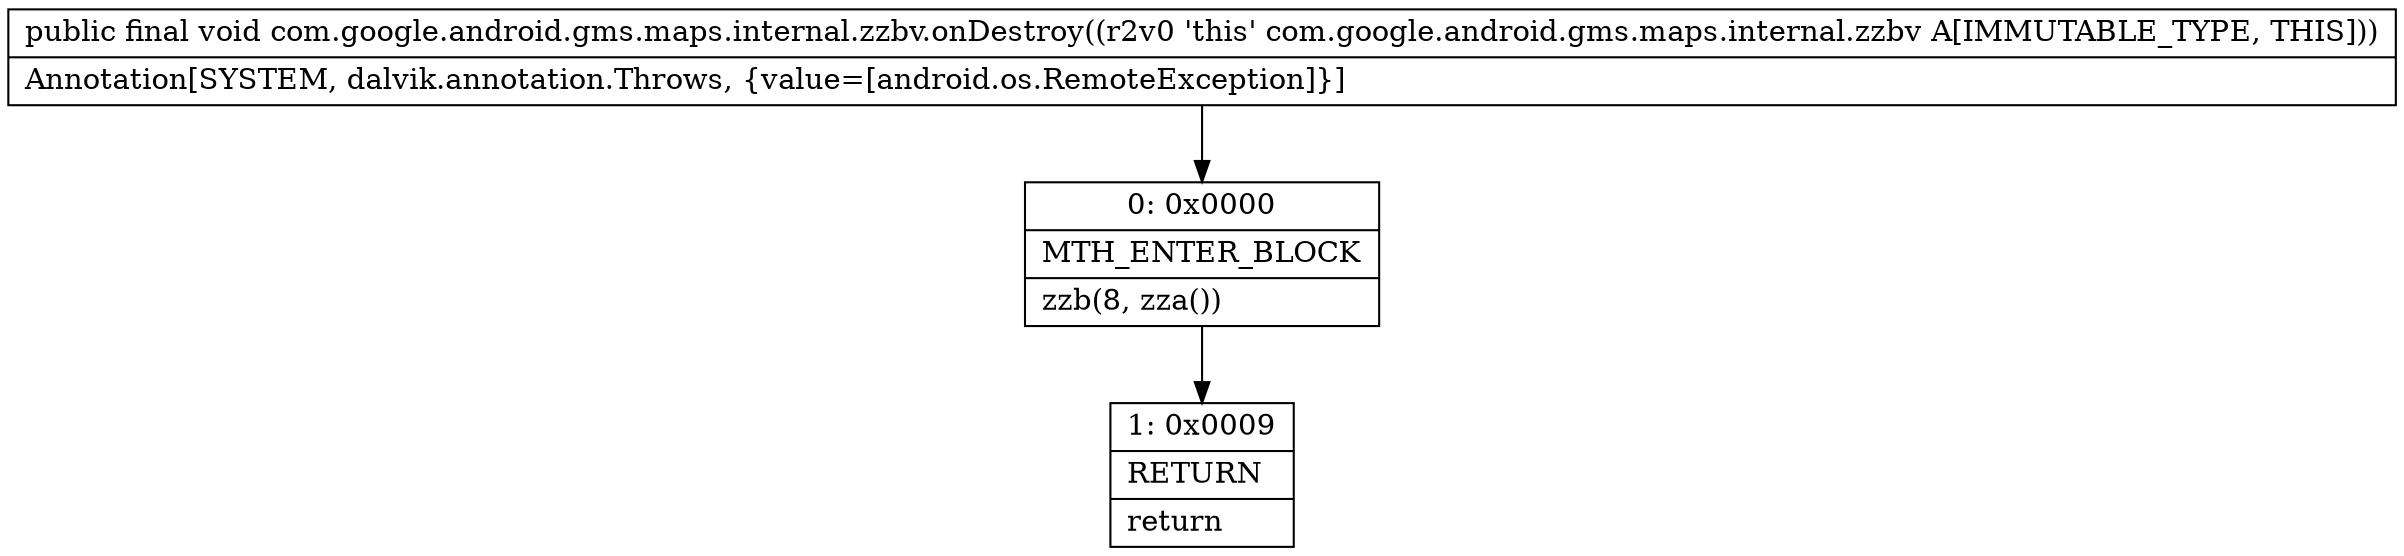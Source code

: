 digraph "CFG forcom.google.android.gms.maps.internal.zzbv.onDestroy()V" {
Node_0 [shape=record,label="{0\:\ 0x0000|MTH_ENTER_BLOCK\l|zzb(8, zza())\l}"];
Node_1 [shape=record,label="{1\:\ 0x0009|RETURN\l|return\l}"];
MethodNode[shape=record,label="{public final void com.google.android.gms.maps.internal.zzbv.onDestroy((r2v0 'this' com.google.android.gms.maps.internal.zzbv A[IMMUTABLE_TYPE, THIS]))  | Annotation[SYSTEM, dalvik.annotation.Throws, \{value=[android.os.RemoteException]\}]\l}"];
MethodNode -> Node_0;
Node_0 -> Node_1;
}

